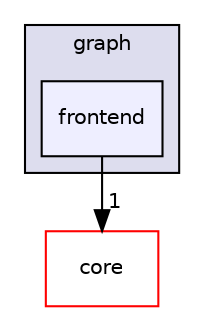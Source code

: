 digraph "arm_compute/graph/frontend" {
  compound=true
  node [ fontsize="10", fontname="Helvetica"];
  edge [ labelfontsize="10", labelfontname="Helvetica"];
  subgraph clusterdir_99ae3712d1eecd2a93fc4d38b59a99ba {
    graph [ bgcolor="#ddddee", pencolor="black", label="graph" fontname="Helvetica", fontsize="10", URL="dir_99ae3712d1eecd2a93fc4d38b59a99ba.xhtml"]
  dir_7526be4d1cfecb7bc660fdbdb8633223 [shape=box, label="frontend", style="filled", fillcolor="#eeeeff", pencolor="black", URL="dir_7526be4d1cfecb7bc660fdbdb8633223.xhtml"];
  }
  dir_1fb090f0c6070330bfaccc4236d3ca0d [shape=box label="core" fillcolor="white" style="filled" color="red" URL="dir_1fb090f0c6070330bfaccc4236d3ca0d.xhtml"];
  dir_7526be4d1cfecb7bc660fdbdb8633223->dir_1fb090f0c6070330bfaccc4236d3ca0d [headlabel="1", labeldistance=1.5 headhref="dir_000014_000001.xhtml"];
}
